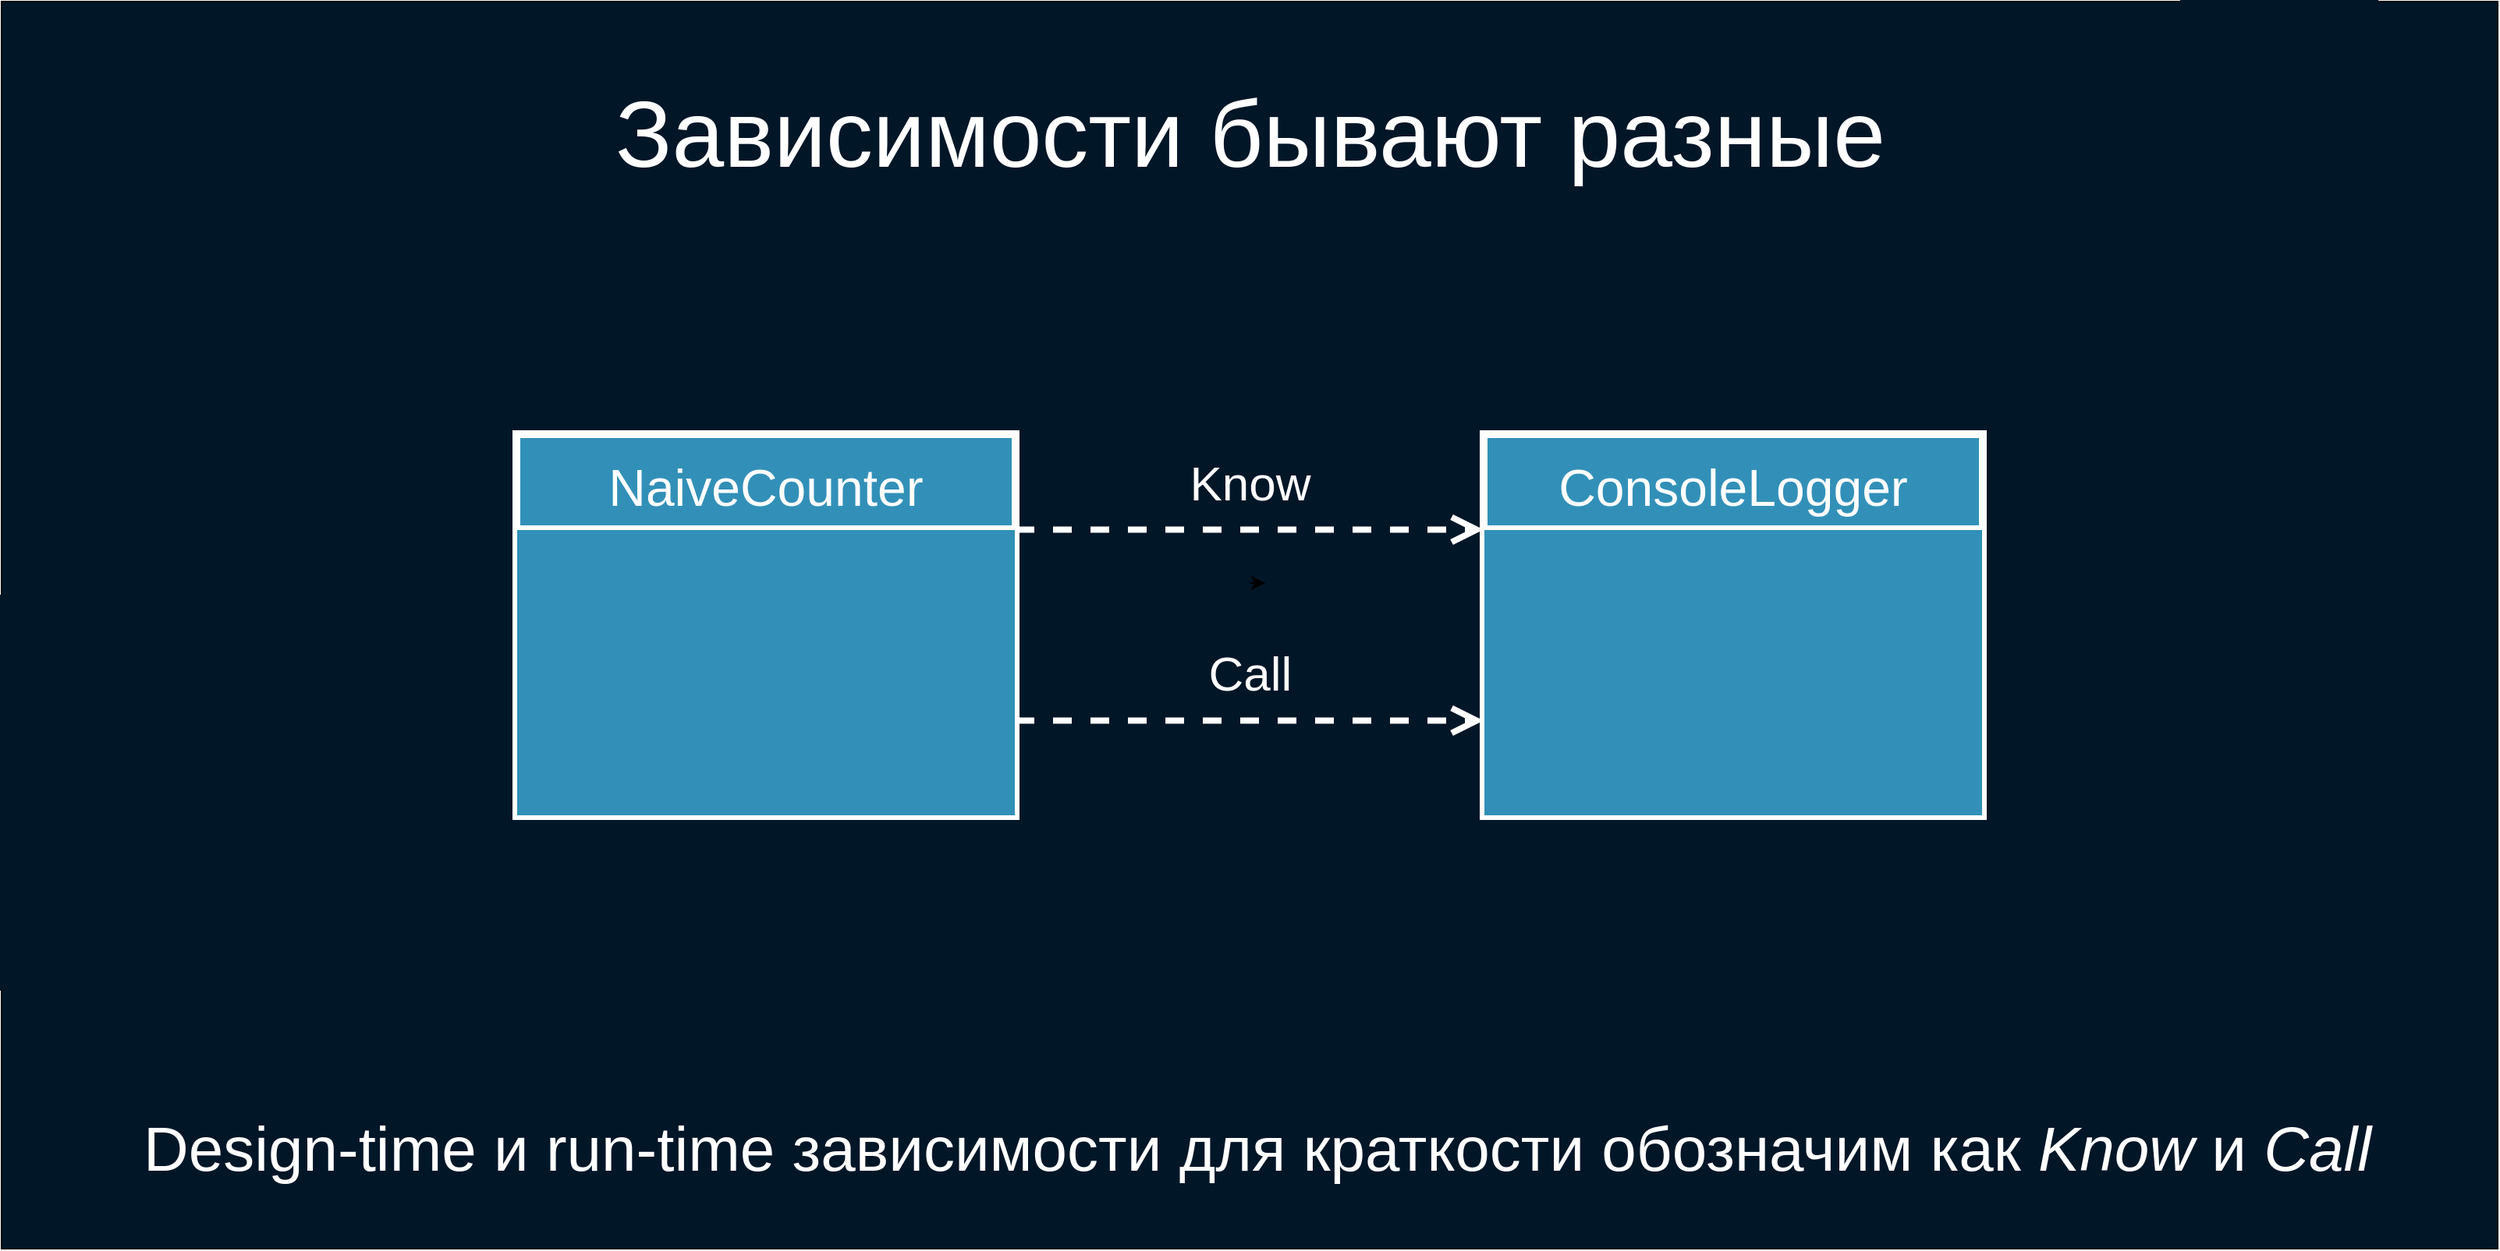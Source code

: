 <mxfile version="13.0.3" type="device"><diagram name="Page-1" id="b5b7bab2-c9e2-2cf4-8b2a-24fd1a2a6d21"><mxGraphModel dx="4154" dy="967" grid="1" gridSize="10" guides="1" tooltips="1" connect="1" arrows="1" fold="1" page="1" pageScale="1" pageWidth="827" pageHeight="1169" background="#ffffff" math="0" shadow="0"><root><mxCell id="0"/><mxCell id="1" parent="0"/><mxCell id="crDRbli0xWPwZ9U8P9Jx-28" value="" style="rounded=0;whiteSpace=wrap;html=1;fillColor=#011627;fontSize=30;fontColor=#FFFFFF;strokeColor=#000000;" parent="1" vertex="1"><mxGeometry x="-1860" y="90" width="1600" height="800" as="geometry"/></mxCell><mxCell id="DCdFdqNJGPphD0C1cl4i-5" value="Know" style="endArrow=open;endSize=12;dashed=1;html=1;fontSize=31;fontColor=#FFFFFF;strokeColor=#FFFFFF;entryX=0;entryY=0.25;entryDx=0;entryDy=0;strokeWidth=4;labelBackgroundColor=none;rounded=0;exitX=1;exitY=0.25;exitDx=0;exitDy=0;" parent="1" source="jOwIxk3vogOaWyEmxDxG-1" target="jOwIxk3vogOaWyEmxDxG-5" edge="1"><mxGeometry y="30" width="160" relative="1" as="geometry"><mxPoint x="-1210" y="440" as="sourcePoint"/><mxPoint x="-910" y="440" as="targetPoint"/><Array as="points"/><mxPoint as="offset"/></mxGeometry></mxCell><mxCell id="jOwIxk3vogOaWyEmxDxG-1" value="NaiveCounter" style="swimlane;fontStyle=0;childLayout=stackLayout;horizontal=1;startSize=61;fillColor=#3290B8;horizontalStack=0;resizeParent=1;resizeParentMax=0;resizeLast=0;collapsible=1;marginBottom=0;strokeColor=#FFFFFF;strokeWidth=5;fontSize=33;fontColor=#FFFFFF;" parent="1" vertex="1"><mxGeometry x="-1530" y="367.5" width="320" height="245" as="geometry"/></mxCell><mxCell id="jOwIxk3vogOaWyEmxDxG-3" value="" style="text;strokeColor=#FFFFFF;fillColor=#3290B8;align=left;verticalAlign=top;spacingLeft=4;spacingRight=4;overflow=hidden;rotatable=0;points=[[0,0.5],[1,0.5]];portConstraint=eastwest;strokeWidth=1;" parent="jOwIxk3vogOaWyEmxDxG-1" vertex="1"><mxGeometry y="61" width="320" height="184" as="geometry"/></mxCell><mxCell id="jOwIxk3vogOaWyEmxDxG-5" value="ConsoleLogger" style="swimlane;fontStyle=0;childLayout=stackLayout;horizontal=1;startSize=61;fillColor=#3290B8;horizontalStack=0;resizeParent=1;resizeParentMax=0;resizeLast=0;collapsible=1;marginBottom=0;strokeColor=#FFFFFF;strokeWidth=5;fontSize=33;fontColor=#FFFFFF;" parent="1" vertex="1"><mxGeometry x="-910" y="367.5" width="320" height="245" as="geometry"/></mxCell><mxCell id="jOwIxk3vogOaWyEmxDxG-6" value="" style="text;strokeColor=#FFFFFF;fillColor=#3290B8;align=left;verticalAlign=top;spacingLeft=4;spacingRight=4;overflow=hidden;rotatable=0;points=[[0,0.5],[1,0.5]];portConstraint=eastwest;strokeWidth=1;" parent="jOwIxk3vogOaWyEmxDxG-5" vertex="1"><mxGeometry y="61" width="320" height="184" as="geometry"/></mxCell><mxCell id="jOwIxk3vogOaWyEmxDxG-8" style="edgeStyle=orthogonalEdgeStyle;rounded=0;orthogonalLoop=1;jettySize=auto;html=1;exitX=0.5;exitY=1;exitDx=0;exitDy=0;entryX=0.553;entryY=0.974;entryDx=0;entryDy=0;entryPerimeter=0;fontSize=33;fontColor=#FFFFFF;" parent="1" edge="1"><mxGeometry relative="1" as="geometry"><mxPoint x="-1060" y="463" as="sourcePoint"/><mxPoint x="-1049.93" y="462.48" as="targetPoint"/></mxGeometry></mxCell><mxCell id="jOwIxk3vogOaWyEmxDxG-9" value="Зависимости бывают разные" style="text;html=1;strokeColor=none;fillColor=none;align=center;verticalAlign=middle;whiteSpace=wrap;rounded=0;fontSize=60;fontColor=#FFFFFF;" parent="1" vertex="1"><mxGeometry x="-1506.25" y="140" width="892.5" height="70" as="geometry"/></mxCell><mxCell id="jOwIxk3vogOaWyEmxDxG-10" value="Call" style="endArrow=open;endSize=12;dashed=1;html=1;fontSize=31;fontColor=#FFFFFF;strokeColor=#FFFFFF;entryX=0;entryY=0.75;entryDx=0;entryDy=0;strokeWidth=4;labelBackgroundColor=none;rounded=0;exitX=1;exitY=0.75;exitDx=0;exitDy=0;" parent="1" source="jOwIxk3vogOaWyEmxDxG-1" target="jOwIxk3vogOaWyEmxDxG-5" edge="1"><mxGeometry y="30" width="160" relative="1" as="geometry"><mxPoint x="-1210" y="572.5" as="sourcePoint"/><mxPoint x="-910" y="572.5" as="targetPoint"/><Array as="points"/><mxPoint as="offset"/></mxGeometry></mxCell><mxCell id="jOwIxk3vogOaWyEmxDxG-12" value="Design-time и run-time зависимости для краткости обозначим как &lt;i&gt;Know&lt;/i&gt; и &lt;i&gt;Call&lt;/i&gt;" style="text;html=1;strokeColor=none;fillColor=none;align=center;verticalAlign=middle;whiteSpace=wrap;rounded=0;fontSize=40;fontColor=#FFFFFF;" parent="1" vertex="1"><mxGeometry x="-1840" y="790" width="1570" height="70" as="geometry"/></mxCell></root></mxGraphModel></diagram></mxfile>